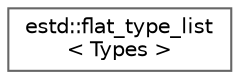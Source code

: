 digraph "Graphical Class Hierarchy"
{
 // LATEX_PDF_SIZE
  bgcolor="transparent";
  edge [fontname=Helvetica,fontsize=10,labelfontname=Helvetica,labelfontsize=10];
  node [fontname=Helvetica,fontsize=10,shape=box,height=0.2,width=0.4];
  rankdir="LR";
  Node0 [id="Node000000",label="estd::flat_type_list\l\< Types \>",height=0.2,width=0.4,color="grey40", fillcolor="white", style="filled",URL="$d6/db0/structestd_1_1flat__type__list.html",tooltip=" "];
}
